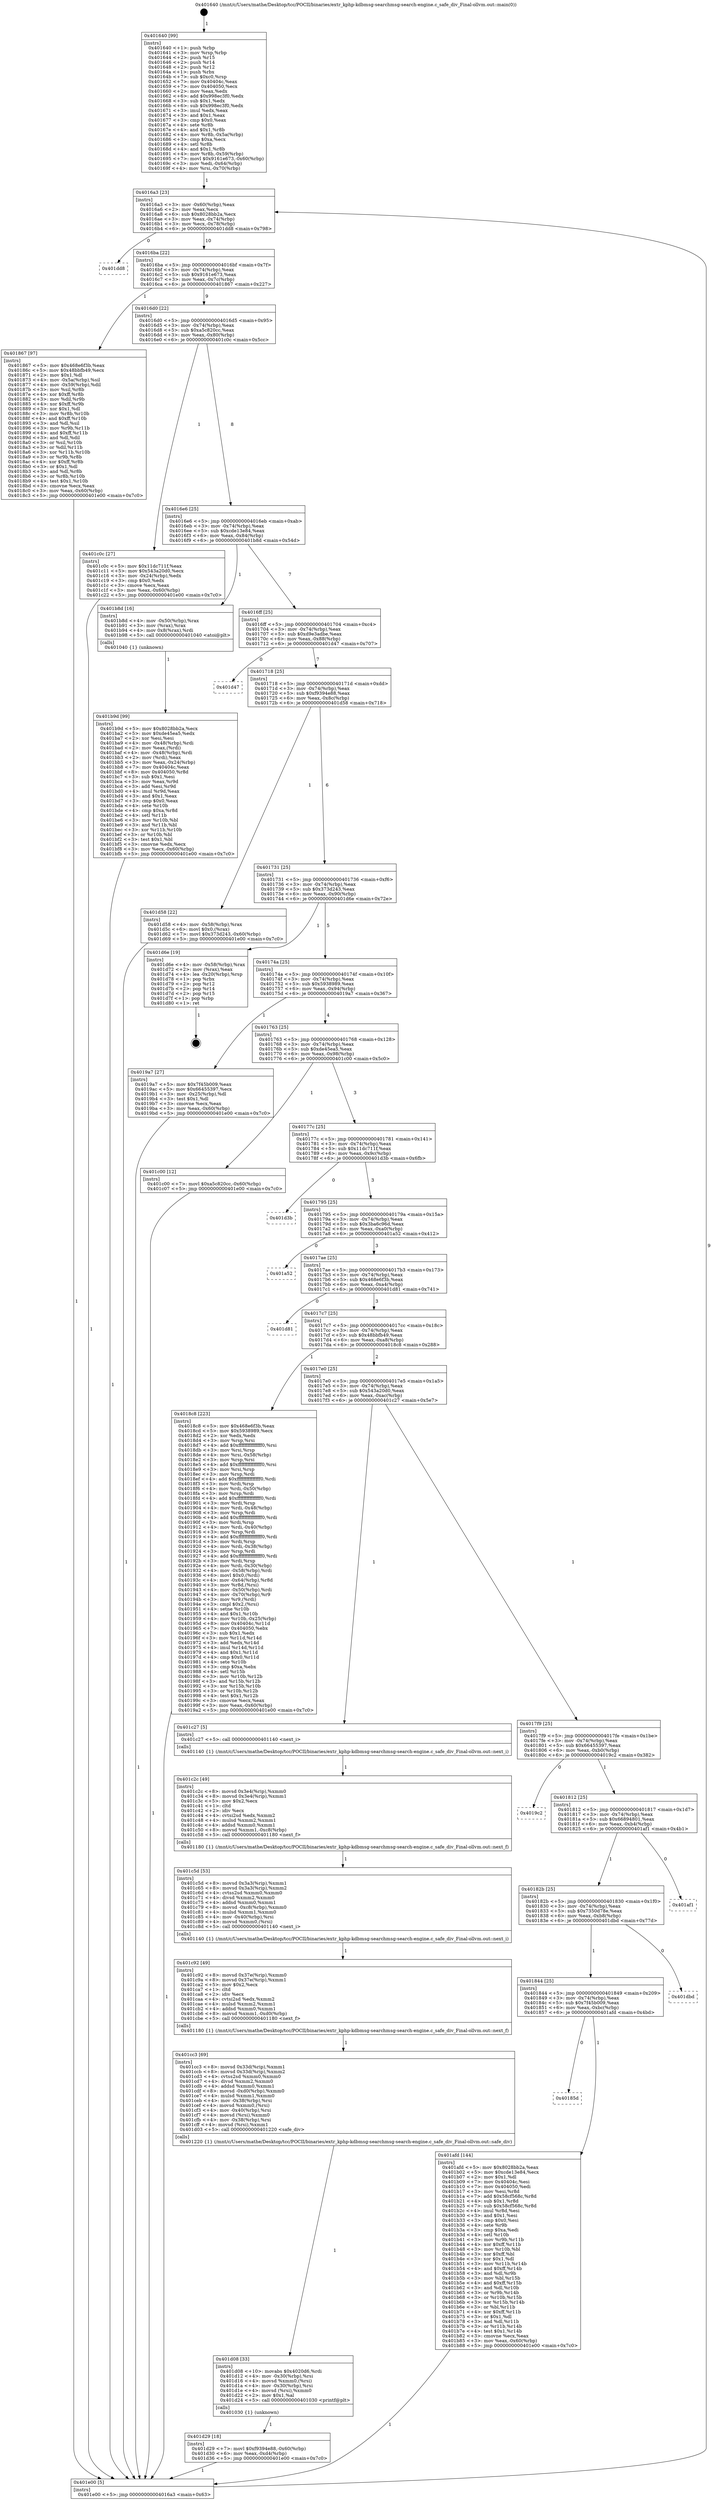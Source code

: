 digraph "0x401640" {
  label = "0x401640 (/mnt/c/Users/mathe/Desktop/tcc/POCII/binaries/extr_kphp-kdbmsg-searchmsg-search-engine.c_safe_div_Final-ollvm.out::main(0))"
  labelloc = "t"
  node[shape=record]

  Entry [label="",width=0.3,height=0.3,shape=circle,fillcolor=black,style=filled]
  "0x4016a3" [label="{
     0x4016a3 [23]\l
     | [instrs]\l
     &nbsp;&nbsp;0x4016a3 \<+3\>: mov -0x60(%rbp),%eax\l
     &nbsp;&nbsp;0x4016a6 \<+2\>: mov %eax,%ecx\l
     &nbsp;&nbsp;0x4016a8 \<+6\>: sub $0x8028bb2a,%ecx\l
     &nbsp;&nbsp;0x4016ae \<+3\>: mov %eax,-0x74(%rbp)\l
     &nbsp;&nbsp;0x4016b1 \<+3\>: mov %ecx,-0x78(%rbp)\l
     &nbsp;&nbsp;0x4016b4 \<+6\>: je 0000000000401dd8 \<main+0x798\>\l
  }"]
  "0x401dd8" [label="{
     0x401dd8\l
  }", style=dashed]
  "0x4016ba" [label="{
     0x4016ba [22]\l
     | [instrs]\l
     &nbsp;&nbsp;0x4016ba \<+5\>: jmp 00000000004016bf \<main+0x7f\>\l
     &nbsp;&nbsp;0x4016bf \<+3\>: mov -0x74(%rbp),%eax\l
     &nbsp;&nbsp;0x4016c2 \<+5\>: sub $0x9161e673,%eax\l
     &nbsp;&nbsp;0x4016c7 \<+3\>: mov %eax,-0x7c(%rbp)\l
     &nbsp;&nbsp;0x4016ca \<+6\>: je 0000000000401867 \<main+0x227\>\l
  }"]
  Exit [label="",width=0.3,height=0.3,shape=circle,fillcolor=black,style=filled,peripheries=2]
  "0x401867" [label="{
     0x401867 [97]\l
     | [instrs]\l
     &nbsp;&nbsp;0x401867 \<+5\>: mov $0x468e6f3b,%eax\l
     &nbsp;&nbsp;0x40186c \<+5\>: mov $0x48bbfb49,%ecx\l
     &nbsp;&nbsp;0x401871 \<+2\>: mov $0x1,%dl\l
     &nbsp;&nbsp;0x401873 \<+4\>: mov -0x5a(%rbp),%sil\l
     &nbsp;&nbsp;0x401877 \<+4\>: mov -0x59(%rbp),%dil\l
     &nbsp;&nbsp;0x40187b \<+3\>: mov %sil,%r8b\l
     &nbsp;&nbsp;0x40187e \<+4\>: xor $0xff,%r8b\l
     &nbsp;&nbsp;0x401882 \<+3\>: mov %dil,%r9b\l
     &nbsp;&nbsp;0x401885 \<+4\>: xor $0xff,%r9b\l
     &nbsp;&nbsp;0x401889 \<+3\>: xor $0x1,%dl\l
     &nbsp;&nbsp;0x40188c \<+3\>: mov %r8b,%r10b\l
     &nbsp;&nbsp;0x40188f \<+4\>: and $0xff,%r10b\l
     &nbsp;&nbsp;0x401893 \<+3\>: and %dl,%sil\l
     &nbsp;&nbsp;0x401896 \<+3\>: mov %r9b,%r11b\l
     &nbsp;&nbsp;0x401899 \<+4\>: and $0xff,%r11b\l
     &nbsp;&nbsp;0x40189d \<+3\>: and %dl,%dil\l
     &nbsp;&nbsp;0x4018a0 \<+3\>: or %sil,%r10b\l
     &nbsp;&nbsp;0x4018a3 \<+3\>: or %dil,%r11b\l
     &nbsp;&nbsp;0x4018a6 \<+3\>: xor %r11b,%r10b\l
     &nbsp;&nbsp;0x4018a9 \<+3\>: or %r9b,%r8b\l
     &nbsp;&nbsp;0x4018ac \<+4\>: xor $0xff,%r8b\l
     &nbsp;&nbsp;0x4018b0 \<+3\>: or $0x1,%dl\l
     &nbsp;&nbsp;0x4018b3 \<+3\>: and %dl,%r8b\l
     &nbsp;&nbsp;0x4018b6 \<+3\>: or %r8b,%r10b\l
     &nbsp;&nbsp;0x4018b9 \<+4\>: test $0x1,%r10b\l
     &nbsp;&nbsp;0x4018bd \<+3\>: cmovne %ecx,%eax\l
     &nbsp;&nbsp;0x4018c0 \<+3\>: mov %eax,-0x60(%rbp)\l
     &nbsp;&nbsp;0x4018c3 \<+5\>: jmp 0000000000401e00 \<main+0x7c0\>\l
  }"]
  "0x4016d0" [label="{
     0x4016d0 [22]\l
     | [instrs]\l
     &nbsp;&nbsp;0x4016d0 \<+5\>: jmp 00000000004016d5 \<main+0x95\>\l
     &nbsp;&nbsp;0x4016d5 \<+3\>: mov -0x74(%rbp),%eax\l
     &nbsp;&nbsp;0x4016d8 \<+5\>: sub $0xa5c820cc,%eax\l
     &nbsp;&nbsp;0x4016dd \<+3\>: mov %eax,-0x80(%rbp)\l
     &nbsp;&nbsp;0x4016e0 \<+6\>: je 0000000000401c0c \<main+0x5cc\>\l
  }"]
  "0x401e00" [label="{
     0x401e00 [5]\l
     | [instrs]\l
     &nbsp;&nbsp;0x401e00 \<+5\>: jmp 00000000004016a3 \<main+0x63\>\l
  }"]
  "0x401640" [label="{
     0x401640 [99]\l
     | [instrs]\l
     &nbsp;&nbsp;0x401640 \<+1\>: push %rbp\l
     &nbsp;&nbsp;0x401641 \<+3\>: mov %rsp,%rbp\l
     &nbsp;&nbsp;0x401644 \<+2\>: push %r15\l
     &nbsp;&nbsp;0x401646 \<+2\>: push %r14\l
     &nbsp;&nbsp;0x401648 \<+2\>: push %r12\l
     &nbsp;&nbsp;0x40164a \<+1\>: push %rbx\l
     &nbsp;&nbsp;0x40164b \<+7\>: sub $0xc0,%rsp\l
     &nbsp;&nbsp;0x401652 \<+7\>: mov 0x40404c,%eax\l
     &nbsp;&nbsp;0x401659 \<+7\>: mov 0x404050,%ecx\l
     &nbsp;&nbsp;0x401660 \<+2\>: mov %eax,%edx\l
     &nbsp;&nbsp;0x401662 \<+6\>: add $0x998ec3f0,%edx\l
     &nbsp;&nbsp;0x401668 \<+3\>: sub $0x1,%edx\l
     &nbsp;&nbsp;0x40166b \<+6\>: sub $0x998ec3f0,%edx\l
     &nbsp;&nbsp;0x401671 \<+3\>: imul %edx,%eax\l
     &nbsp;&nbsp;0x401674 \<+3\>: and $0x1,%eax\l
     &nbsp;&nbsp;0x401677 \<+3\>: cmp $0x0,%eax\l
     &nbsp;&nbsp;0x40167a \<+4\>: sete %r8b\l
     &nbsp;&nbsp;0x40167e \<+4\>: and $0x1,%r8b\l
     &nbsp;&nbsp;0x401682 \<+4\>: mov %r8b,-0x5a(%rbp)\l
     &nbsp;&nbsp;0x401686 \<+3\>: cmp $0xa,%ecx\l
     &nbsp;&nbsp;0x401689 \<+4\>: setl %r8b\l
     &nbsp;&nbsp;0x40168d \<+4\>: and $0x1,%r8b\l
     &nbsp;&nbsp;0x401691 \<+4\>: mov %r8b,-0x59(%rbp)\l
     &nbsp;&nbsp;0x401695 \<+7\>: movl $0x9161e673,-0x60(%rbp)\l
     &nbsp;&nbsp;0x40169c \<+3\>: mov %edi,-0x64(%rbp)\l
     &nbsp;&nbsp;0x40169f \<+4\>: mov %rsi,-0x70(%rbp)\l
  }"]
  "0x401d29" [label="{
     0x401d29 [18]\l
     | [instrs]\l
     &nbsp;&nbsp;0x401d29 \<+7\>: movl $0xf9394e88,-0x60(%rbp)\l
     &nbsp;&nbsp;0x401d30 \<+6\>: mov %eax,-0xd4(%rbp)\l
     &nbsp;&nbsp;0x401d36 \<+5\>: jmp 0000000000401e00 \<main+0x7c0\>\l
  }"]
  "0x401c0c" [label="{
     0x401c0c [27]\l
     | [instrs]\l
     &nbsp;&nbsp;0x401c0c \<+5\>: mov $0x11dc711f,%eax\l
     &nbsp;&nbsp;0x401c11 \<+5\>: mov $0x543a20d0,%ecx\l
     &nbsp;&nbsp;0x401c16 \<+3\>: mov -0x24(%rbp),%edx\l
     &nbsp;&nbsp;0x401c19 \<+3\>: cmp $0x0,%edx\l
     &nbsp;&nbsp;0x401c1c \<+3\>: cmove %ecx,%eax\l
     &nbsp;&nbsp;0x401c1f \<+3\>: mov %eax,-0x60(%rbp)\l
     &nbsp;&nbsp;0x401c22 \<+5\>: jmp 0000000000401e00 \<main+0x7c0\>\l
  }"]
  "0x4016e6" [label="{
     0x4016e6 [25]\l
     | [instrs]\l
     &nbsp;&nbsp;0x4016e6 \<+5\>: jmp 00000000004016eb \<main+0xab\>\l
     &nbsp;&nbsp;0x4016eb \<+3\>: mov -0x74(%rbp),%eax\l
     &nbsp;&nbsp;0x4016ee \<+5\>: sub $0xcde13e84,%eax\l
     &nbsp;&nbsp;0x4016f3 \<+6\>: mov %eax,-0x84(%rbp)\l
     &nbsp;&nbsp;0x4016f9 \<+6\>: je 0000000000401b8d \<main+0x54d\>\l
  }"]
  "0x401d08" [label="{
     0x401d08 [33]\l
     | [instrs]\l
     &nbsp;&nbsp;0x401d08 \<+10\>: movabs $0x4020d6,%rdi\l
     &nbsp;&nbsp;0x401d12 \<+4\>: mov -0x30(%rbp),%rsi\l
     &nbsp;&nbsp;0x401d16 \<+4\>: movsd %xmm0,(%rsi)\l
     &nbsp;&nbsp;0x401d1a \<+4\>: mov -0x30(%rbp),%rsi\l
     &nbsp;&nbsp;0x401d1e \<+4\>: movsd (%rsi),%xmm0\l
     &nbsp;&nbsp;0x401d22 \<+2\>: mov $0x1,%al\l
     &nbsp;&nbsp;0x401d24 \<+5\>: call 0000000000401030 \<printf@plt\>\l
     | [calls]\l
     &nbsp;&nbsp;0x401030 \{1\} (unknown)\l
  }"]
  "0x401b8d" [label="{
     0x401b8d [16]\l
     | [instrs]\l
     &nbsp;&nbsp;0x401b8d \<+4\>: mov -0x50(%rbp),%rax\l
     &nbsp;&nbsp;0x401b91 \<+3\>: mov (%rax),%rax\l
     &nbsp;&nbsp;0x401b94 \<+4\>: mov 0x8(%rax),%rdi\l
     &nbsp;&nbsp;0x401b98 \<+5\>: call 0000000000401040 \<atoi@plt\>\l
     | [calls]\l
     &nbsp;&nbsp;0x401040 \{1\} (unknown)\l
  }"]
  "0x4016ff" [label="{
     0x4016ff [25]\l
     | [instrs]\l
     &nbsp;&nbsp;0x4016ff \<+5\>: jmp 0000000000401704 \<main+0xc4\>\l
     &nbsp;&nbsp;0x401704 \<+3\>: mov -0x74(%rbp),%eax\l
     &nbsp;&nbsp;0x401707 \<+5\>: sub $0xd9e3adbe,%eax\l
     &nbsp;&nbsp;0x40170c \<+6\>: mov %eax,-0x88(%rbp)\l
     &nbsp;&nbsp;0x401712 \<+6\>: je 0000000000401d47 \<main+0x707\>\l
  }"]
  "0x401cc3" [label="{
     0x401cc3 [69]\l
     | [instrs]\l
     &nbsp;&nbsp;0x401cc3 \<+8\>: movsd 0x33d(%rip),%xmm1\l
     &nbsp;&nbsp;0x401ccb \<+8\>: movsd 0x33d(%rip),%xmm2\l
     &nbsp;&nbsp;0x401cd3 \<+4\>: cvtss2sd %xmm0,%xmm0\l
     &nbsp;&nbsp;0x401cd7 \<+4\>: divsd %xmm2,%xmm0\l
     &nbsp;&nbsp;0x401cdb \<+4\>: addsd %xmm0,%xmm1\l
     &nbsp;&nbsp;0x401cdf \<+8\>: movsd -0xd0(%rbp),%xmm0\l
     &nbsp;&nbsp;0x401ce7 \<+4\>: mulsd %xmm1,%xmm0\l
     &nbsp;&nbsp;0x401ceb \<+4\>: mov -0x38(%rbp),%rsi\l
     &nbsp;&nbsp;0x401cef \<+4\>: movsd %xmm0,(%rsi)\l
     &nbsp;&nbsp;0x401cf3 \<+4\>: mov -0x40(%rbp),%rsi\l
     &nbsp;&nbsp;0x401cf7 \<+4\>: movsd (%rsi),%xmm0\l
     &nbsp;&nbsp;0x401cfb \<+4\>: mov -0x38(%rbp),%rsi\l
     &nbsp;&nbsp;0x401cff \<+4\>: movsd (%rsi),%xmm1\l
     &nbsp;&nbsp;0x401d03 \<+5\>: call 0000000000401220 \<safe_div\>\l
     | [calls]\l
     &nbsp;&nbsp;0x401220 \{1\} (/mnt/c/Users/mathe/Desktop/tcc/POCII/binaries/extr_kphp-kdbmsg-searchmsg-search-engine.c_safe_div_Final-ollvm.out::safe_div)\l
  }"]
  "0x401d47" [label="{
     0x401d47\l
  }", style=dashed]
  "0x401718" [label="{
     0x401718 [25]\l
     | [instrs]\l
     &nbsp;&nbsp;0x401718 \<+5\>: jmp 000000000040171d \<main+0xdd\>\l
     &nbsp;&nbsp;0x40171d \<+3\>: mov -0x74(%rbp),%eax\l
     &nbsp;&nbsp;0x401720 \<+5\>: sub $0xf9394e88,%eax\l
     &nbsp;&nbsp;0x401725 \<+6\>: mov %eax,-0x8c(%rbp)\l
     &nbsp;&nbsp;0x40172b \<+6\>: je 0000000000401d58 \<main+0x718\>\l
  }"]
  "0x401c92" [label="{
     0x401c92 [49]\l
     | [instrs]\l
     &nbsp;&nbsp;0x401c92 \<+8\>: movsd 0x37e(%rip),%xmm0\l
     &nbsp;&nbsp;0x401c9a \<+8\>: movsd 0x37e(%rip),%xmm1\l
     &nbsp;&nbsp;0x401ca2 \<+5\>: mov $0x2,%ecx\l
     &nbsp;&nbsp;0x401ca7 \<+1\>: cltd\l
     &nbsp;&nbsp;0x401ca8 \<+2\>: idiv %ecx\l
     &nbsp;&nbsp;0x401caa \<+4\>: cvtsi2sd %edx,%xmm2\l
     &nbsp;&nbsp;0x401cae \<+4\>: mulsd %xmm2,%xmm1\l
     &nbsp;&nbsp;0x401cb2 \<+4\>: addsd %xmm0,%xmm1\l
     &nbsp;&nbsp;0x401cb6 \<+8\>: movsd %xmm1,-0xd0(%rbp)\l
     &nbsp;&nbsp;0x401cbe \<+5\>: call 0000000000401180 \<next_f\>\l
     | [calls]\l
     &nbsp;&nbsp;0x401180 \{1\} (/mnt/c/Users/mathe/Desktop/tcc/POCII/binaries/extr_kphp-kdbmsg-searchmsg-search-engine.c_safe_div_Final-ollvm.out::next_f)\l
  }"]
  "0x401d58" [label="{
     0x401d58 [22]\l
     | [instrs]\l
     &nbsp;&nbsp;0x401d58 \<+4\>: mov -0x58(%rbp),%rax\l
     &nbsp;&nbsp;0x401d5c \<+6\>: movl $0x0,(%rax)\l
     &nbsp;&nbsp;0x401d62 \<+7\>: movl $0x373d243,-0x60(%rbp)\l
     &nbsp;&nbsp;0x401d69 \<+5\>: jmp 0000000000401e00 \<main+0x7c0\>\l
  }"]
  "0x401731" [label="{
     0x401731 [25]\l
     | [instrs]\l
     &nbsp;&nbsp;0x401731 \<+5\>: jmp 0000000000401736 \<main+0xf6\>\l
     &nbsp;&nbsp;0x401736 \<+3\>: mov -0x74(%rbp),%eax\l
     &nbsp;&nbsp;0x401739 \<+5\>: sub $0x373d243,%eax\l
     &nbsp;&nbsp;0x40173e \<+6\>: mov %eax,-0x90(%rbp)\l
     &nbsp;&nbsp;0x401744 \<+6\>: je 0000000000401d6e \<main+0x72e\>\l
  }"]
  "0x401c5d" [label="{
     0x401c5d [53]\l
     | [instrs]\l
     &nbsp;&nbsp;0x401c5d \<+8\>: movsd 0x3a3(%rip),%xmm1\l
     &nbsp;&nbsp;0x401c65 \<+8\>: movsd 0x3a3(%rip),%xmm2\l
     &nbsp;&nbsp;0x401c6d \<+4\>: cvtss2sd %xmm0,%xmm0\l
     &nbsp;&nbsp;0x401c71 \<+4\>: divsd %xmm2,%xmm0\l
     &nbsp;&nbsp;0x401c75 \<+4\>: addsd %xmm0,%xmm1\l
     &nbsp;&nbsp;0x401c79 \<+8\>: movsd -0xc8(%rbp),%xmm0\l
     &nbsp;&nbsp;0x401c81 \<+4\>: mulsd %xmm1,%xmm0\l
     &nbsp;&nbsp;0x401c85 \<+4\>: mov -0x40(%rbp),%rsi\l
     &nbsp;&nbsp;0x401c89 \<+4\>: movsd %xmm0,(%rsi)\l
     &nbsp;&nbsp;0x401c8d \<+5\>: call 0000000000401140 \<next_i\>\l
     | [calls]\l
     &nbsp;&nbsp;0x401140 \{1\} (/mnt/c/Users/mathe/Desktop/tcc/POCII/binaries/extr_kphp-kdbmsg-searchmsg-search-engine.c_safe_div_Final-ollvm.out::next_i)\l
  }"]
  "0x401d6e" [label="{
     0x401d6e [19]\l
     | [instrs]\l
     &nbsp;&nbsp;0x401d6e \<+4\>: mov -0x58(%rbp),%rax\l
     &nbsp;&nbsp;0x401d72 \<+2\>: mov (%rax),%eax\l
     &nbsp;&nbsp;0x401d74 \<+4\>: lea -0x20(%rbp),%rsp\l
     &nbsp;&nbsp;0x401d78 \<+1\>: pop %rbx\l
     &nbsp;&nbsp;0x401d79 \<+2\>: pop %r12\l
     &nbsp;&nbsp;0x401d7b \<+2\>: pop %r14\l
     &nbsp;&nbsp;0x401d7d \<+2\>: pop %r15\l
     &nbsp;&nbsp;0x401d7f \<+1\>: pop %rbp\l
     &nbsp;&nbsp;0x401d80 \<+1\>: ret\l
  }"]
  "0x40174a" [label="{
     0x40174a [25]\l
     | [instrs]\l
     &nbsp;&nbsp;0x40174a \<+5\>: jmp 000000000040174f \<main+0x10f\>\l
     &nbsp;&nbsp;0x40174f \<+3\>: mov -0x74(%rbp),%eax\l
     &nbsp;&nbsp;0x401752 \<+5\>: sub $0x5938989,%eax\l
     &nbsp;&nbsp;0x401757 \<+6\>: mov %eax,-0x94(%rbp)\l
     &nbsp;&nbsp;0x40175d \<+6\>: je 00000000004019a7 \<main+0x367\>\l
  }"]
  "0x401c2c" [label="{
     0x401c2c [49]\l
     | [instrs]\l
     &nbsp;&nbsp;0x401c2c \<+8\>: movsd 0x3e4(%rip),%xmm0\l
     &nbsp;&nbsp;0x401c34 \<+8\>: movsd 0x3e4(%rip),%xmm1\l
     &nbsp;&nbsp;0x401c3c \<+5\>: mov $0x2,%ecx\l
     &nbsp;&nbsp;0x401c41 \<+1\>: cltd\l
     &nbsp;&nbsp;0x401c42 \<+2\>: idiv %ecx\l
     &nbsp;&nbsp;0x401c44 \<+4\>: cvtsi2sd %edx,%xmm2\l
     &nbsp;&nbsp;0x401c48 \<+4\>: mulsd %xmm2,%xmm1\l
     &nbsp;&nbsp;0x401c4c \<+4\>: addsd %xmm0,%xmm1\l
     &nbsp;&nbsp;0x401c50 \<+8\>: movsd %xmm1,-0xc8(%rbp)\l
     &nbsp;&nbsp;0x401c58 \<+5\>: call 0000000000401180 \<next_f\>\l
     | [calls]\l
     &nbsp;&nbsp;0x401180 \{1\} (/mnt/c/Users/mathe/Desktop/tcc/POCII/binaries/extr_kphp-kdbmsg-searchmsg-search-engine.c_safe_div_Final-ollvm.out::next_f)\l
  }"]
  "0x4019a7" [label="{
     0x4019a7 [27]\l
     | [instrs]\l
     &nbsp;&nbsp;0x4019a7 \<+5\>: mov $0x7f45b009,%eax\l
     &nbsp;&nbsp;0x4019ac \<+5\>: mov $0x66455397,%ecx\l
     &nbsp;&nbsp;0x4019b1 \<+3\>: mov -0x25(%rbp),%dl\l
     &nbsp;&nbsp;0x4019b4 \<+3\>: test $0x1,%dl\l
     &nbsp;&nbsp;0x4019b7 \<+3\>: cmovne %ecx,%eax\l
     &nbsp;&nbsp;0x4019ba \<+3\>: mov %eax,-0x60(%rbp)\l
     &nbsp;&nbsp;0x4019bd \<+5\>: jmp 0000000000401e00 \<main+0x7c0\>\l
  }"]
  "0x401763" [label="{
     0x401763 [25]\l
     | [instrs]\l
     &nbsp;&nbsp;0x401763 \<+5\>: jmp 0000000000401768 \<main+0x128\>\l
     &nbsp;&nbsp;0x401768 \<+3\>: mov -0x74(%rbp),%eax\l
     &nbsp;&nbsp;0x40176b \<+5\>: sub $0xde45ea5,%eax\l
     &nbsp;&nbsp;0x401770 \<+6\>: mov %eax,-0x98(%rbp)\l
     &nbsp;&nbsp;0x401776 \<+6\>: je 0000000000401c00 \<main+0x5c0\>\l
  }"]
  "0x401b9d" [label="{
     0x401b9d [99]\l
     | [instrs]\l
     &nbsp;&nbsp;0x401b9d \<+5\>: mov $0x8028bb2a,%ecx\l
     &nbsp;&nbsp;0x401ba2 \<+5\>: mov $0xde45ea5,%edx\l
     &nbsp;&nbsp;0x401ba7 \<+2\>: xor %esi,%esi\l
     &nbsp;&nbsp;0x401ba9 \<+4\>: mov -0x48(%rbp),%rdi\l
     &nbsp;&nbsp;0x401bad \<+2\>: mov %eax,(%rdi)\l
     &nbsp;&nbsp;0x401baf \<+4\>: mov -0x48(%rbp),%rdi\l
     &nbsp;&nbsp;0x401bb3 \<+2\>: mov (%rdi),%eax\l
     &nbsp;&nbsp;0x401bb5 \<+3\>: mov %eax,-0x24(%rbp)\l
     &nbsp;&nbsp;0x401bb8 \<+7\>: mov 0x40404c,%eax\l
     &nbsp;&nbsp;0x401bbf \<+8\>: mov 0x404050,%r8d\l
     &nbsp;&nbsp;0x401bc7 \<+3\>: sub $0x1,%esi\l
     &nbsp;&nbsp;0x401bca \<+3\>: mov %eax,%r9d\l
     &nbsp;&nbsp;0x401bcd \<+3\>: add %esi,%r9d\l
     &nbsp;&nbsp;0x401bd0 \<+4\>: imul %r9d,%eax\l
     &nbsp;&nbsp;0x401bd4 \<+3\>: and $0x1,%eax\l
     &nbsp;&nbsp;0x401bd7 \<+3\>: cmp $0x0,%eax\l
     &nbsp;&nbsp;0x401bda \<+4\>: sete %r10b\l
     &nbsp;&nbsp;0x401bde \<+4\>: cmp $0xa,%r8d\l
     &nbsp;&nbsp;0x401be2 \<+4\>: setl %r11b\l
     &nbsp;&nbsp;0x401be6 \<+3\>: mov %r10b,%bl\l
     &nbsp;&nbsp;0x401be9 \<+3\>: and %r11b,%bl\l
     &nbsp;&nbsp;0x401bec \<+3\>: xor %r11b,%r10b\l
     &nbsp;&nbsp;0x401bef \<+3\>: or %r10b,%bl\l
     &nbsp;&nbsp;0x401bf2 \<+3\>: test $0x1,%bl\l
     &nbsp;&nbsp;0x401bf5 \<+3\>: cmovne %edx,%ecx\l
     &nbsp;&nbsp;0x401bf8 \<+3\>: mov %ecx,-0x60(%rbp)\l
     &nbsp;&nbsp;0x401bfb \<+5\>: jmp 0000000000401e00 \<main+0x7c0\>\l
  }"]
  "0x401c00" [label="{
     0x401c00 [12]\l
     | [instrs]\l
     &nbsp;&nbsp;0x401c00 \<+7\>: movl $0xa5c820cc,-0x60(%rbp)\l
     &nbsp;&nbsp;0x401c07 \<+5\>: jmp 0000000000401e00 \<main+0x7c0\>\l
  }"]
  "0x40177c" [label="{
     0x40177c [25]\l
     | [instrs]\l
     &nbsp;&nbsp;0x40177c \<+5\>: jmp 0000000000401781 \<main+0x141\>\l
     &nbsp;&nbsp;0x401781 \<+3\>: mov -0x74(%rbp),%eax\l
     &nbsp;&nbsp;0x401784 \<+5\>: sub $0x11dc711f,%eax\l
     &nbsp;&nbsp;0x401789 \<+6\>: mov %eax,-0x9c(%rbp)\l
     &nbsp;&nbsp;0x40178f \<+6\>: je 0000000000401d3b \<main+0x6fb\>\l
  }"]
  "0x40185d" [label="{
     0x40185d\l
  }", style=dashed]
  "0x401d3b" [label="{
     0x401d3b\l
  }", style=dashed]
  "0x401795" [label="{
     0x401795 [25]\l
     | [instrs]\l
     &nbsp;&nbsp;0x401795 \<+5\>: jmp 000000000040179a \<main+0x15a\>\l
     &nbsp;&nbsp;0x40179a \<+3\>: mov -0x74(%rbp),%eax\l
     &nbsp;&nbsp;0x40179d \<+5\>: sub $0x3ba6c96d,%eax\l
     &nbsp;&nbsp;0x4017a2 \<+6\>: mov %eax,-0xa0(%rbp)\l
     &nbsp;&nbsp;0x4017a8 \<+6\>: je 0000000000401a52 \<main+0x412\>\l
  }"]
  "0x401afd" [label="{
     0x401afd [144]\l
     | [instrs]\l
     &nbsp;&nbsp;0x401afd \<+5\>: mov $0x8028bb2a,%eax\l
     &nbsp;&nbsp;0x401b02 \<+5\>: mov $0xcde13e84,%ecx\l
     &nbsp;&nbsp;0x401b07 \<+2\>: mov $0x1,%dl\l
     &nbsp;&nbsp;0x401b09 \<+7\>: mov 0x40404c,%esi\l
     &nbsp;&nbsp;0x401b10 \<+7\>: mov 0x404050,%edi\l
     &nbsp;&nbsp;0x401b17 \<+3\>: mov %esi,%r8d\l
     &nbsp;&nbsp;0x401b1a \<+7\>: add $0x58cf568c,%r8d\l
     &nbsp;&nbsp;0x401b21 \<+4\>: sub $0x1,%r8d\l
     &nbsp;&nbsp;0x401b25 \<+7\>: sub $0x58cf568c,%r8d\l
     &nbsp;&nbsp;0x401b2c \<+4\>: imul %r8d,%esi\l
     &nbsp;&nbsp;0x401b30 \<+3\>: and $0x1,%esi\l
     &nbsp;&nbsp;0x401b33 \<+3\>: cmp $0x0,%esi\l
     &nbsp;&nbsp;0x401b36 \<+4\>: sete %r9b\l
     &nbsp;&nbsp;0x401b3a \<+3\>: cmp $0xa,%edi\l
     &nbsp;&nbsp;0x401b3d \<+4\>: setl %r10b\l
     &nbsp;&nbsp;0x401b41 \<+3\>: mov %r9b,%r11b\l
     &nbsp;&nbsp;0x401b44 \<+4\>: xor $0xff,%r11b\l
     &nbsp;&nbsp;0x401b48 \<+3\>: mov %r10b,%bl\l
     &nbsp;&nbsp;0x401b4b \<+3\>: xor $0xff,%bl\l
     &nbsp;&nbsp;0x401b4e \<+3\>: xor $0x1,%dl\l
     &nbsp;&nbsp;0x401b51 \<+3\>: mov %r11b,%r14b\l
     &nbsp;&nbsp;0x401b54 \<+4\>: and $0xff,%r14b\l
     &nbsp;&nbsp;0x401b58 \<+3\>: and %dl,%r9b\l
     &nbsp;&nbsp;0x401b5b \<+3\>: mov %bl,%r15b\l
     &nbsp;&nbsp;0x401b5e \<+4\>: and $0xff,%r15b\l
     &nbsp;&nbsp;0x401b62 \<+3\>: and %dl,%r10b\l
     &nbsp;&nbsp;0x401b65 \<+3\>: or %r9b,%r14b\l
     &nbsp;&nbsp;0x401b68 \<+3\>: or %r10b,%r15b\l
     &nbsp;&nbsp;0x401b6b \<+3\>: xor %r15b,%r14b\l
     &nbsp;&nbsp;0x401b6e \<+3\>: or %bl,%r11b\l
     &nbsp;&nbsp;0x401b71 \<+4\>: xor $0xff,%r11b\l
     &nbsp;&nbsp;0x401b75 \<+3\>: or $0x1,%dl\l
     &nbsp;&nbsp;0x401b78 \<+3\>: and %dl,%r11b\l
     &nbsp;&nbsp;0x401b7b \<+3\>: or %r11b,%r14b\l
     &nbsp;&nbsp;0x401b7e \<+4\>: test $0x1,%r14b\l
     &nbsp;&nbsp;0x401b82 \<+3\>: cmovne %ecx,%eax\l
     &nbsp;&nbsp;0x401b85 \<+3\>: mov %eax,-0x60(%rbp)\l
     &nbsp;&nbsp;0x401b88 \<+5\>: jmp 0000000000401e00 \<main+0x7c0\>\l
  }"]
  "0x401a52" [label="{
     0x401a52\l
  }", style=dashed]
  "0x4017ae" [label="{
     0x4017ae [25]\l
     | [instrs]\l
     &nbsp;&nbsp;0x4017ae \<+5\>: jmp 00000000004017b3 \<main+0x173\>\l
     &nbsp;&nbsp;0x4017b3 \<+3\>: mov -0x74(%rbp),%eax\l
     &nbsp;&nbsp;0x4017b6 \<+5\>: sub $0x468e6f3b,%eax\l
     &nbsp;&nbsp;0x4017bb \<+6\>: mov %eax,-0xa4(%rbp)\l
     &nbsp;&nbsp;0x4017c1 \<+6\>: je 0000000000401d81 \<main+0x741\>\l
  }"]
  "0x401844" [label="{
     0x401844 [25]\l
     | [instrs]\l
     &nbsp;&nbsp;0x401844 \<+5\>: jmp 0000000000401849 \<main+0x209\>\l
     &nbsp;&nbsp;0x401849 \<+3\>: mov -0x74(%rbp),%eax\l
     &nbsp;&nbsp;0x40184c \<+5\>: sub $0x7f45b009,%eax\l
     &nbsp;&nbsp;0x401851 \<+6\>: mov %eax,-0xbc(%rbp)\l
     &nbsp;&nbsp;0x401857 \<+6\>: je 0000000000401afd \<main+0x4bd\>\l
  }"]
  "0x401d81" [label="{
     0x401d81\l
  }", style=dashed]
  "0x4017c7" [label="{
     0x4017c7 [25]\l
     | [instrs]\l
     &nbsp;&nbsp;0x4017c7 \<+5\>: jmp 00000000004017cc \<main+0x18c\>\l
     &nbsp;&nbsp;0x4017cc \<+3\>: mov -0x74(%rbp),%eax\l
     &nbsp;&nbsp;0x4017cf \<+5\>: sub $0x48bbfb49,%eax\l
     &nbsp;&nbsp;0x4017d4 \<+6\>: mov %eax,-0xa8(%rbp)\l
     &nbsp;&nbsp;0x4017da \<+6\>: je 00000000004018c8 \<main+0x288\>\l
  }"]
  "0x401dbd" [label="{
     0x401dbd\l
  }", style=dashed]
  "0x4018c8" [label="{
     0x4018c8 [223]\l
     | [instrs]\l
     &nbsp;&nbsp;0x4018c8 \<+5\>: mov $0x468e6f3b,%eax\l
     &nbsp;&nbsp;0x4018cd \<+5\>: mov $0x5938989,%ecx\l
     &nbsp;&nbsp;0x4018d2 \<+2\>: xor %edx,%edx\l
     &nbsp;&nbsp;0x4018d4 \<+3\>: mov %rsp,%rsi\l
     &nbsp;&nbsp;0x4018d7 \<+4\>: add $0xfffffffffffffff0,%rsi\l
     &nbsp;&nbsp;0x4018db \<+3\>: mov %rsi,%rsp\l
     &nbsp;&nbsp;0x4018de \<+4\>: mov %rsi,-0x58(%rbp)\l
     &nbsp;&nbsp;0x4018e2 \<+3\>: mov %rsp,%rsi\l
     &nbsp;&nbsp;0x4018e5 \<+4\>: add $0xfffffffffffffff0,%rsi\l
     &nbsp;&nbsp;0x4018e9 \<+3\>: mov %rsi,%rsp\l
     &nbsp;&nbsp;0x4018ec \<+3\>: mov %rsp,%rdi\l
     &nbsp;&nbsp;0x4018ef \<+4\>: add $0xfffffffffffffff0,%rdi\l
     &nbsp;&nbsp;0x4018f3 \<+3\>: mov %rdi,%rsp\l
     &nbsp;&nbsp;0x4018f6 \<+4\>: mov %rdi,-0x50(%rbp)\l
     &nbsp;&nbsp;0x4018fa \<+3\>: mov %rsp,%rdi\l
     &nbsp;&nbsp;0x4018fd \<+4\>: add $0xfffffffffffffff0,%rdi\l
     &nbsp;&nbsp;0x401901 \<+3\>: mov %rdi,%rsp\l
     &nbsp;&nbsp;0x401904 \<+4\>: mov %rdi,-0x48(%rbp)\l
     &nbsp;&nbsp;0x401908 \<+3\>: mov %rsp,%rdi\l
     &nbsp;&nbsp;0x40190b \<+4\>: add $0xfffffffffffffff0,%rdi\l
     &nbsp;&nbsp;0x40190f \<+3\>: mov %rdi,%rsp\l
     &nbsp;&nbsp;0x401912 \<+4\>: mov %rdi,-0x40(%rbp)\l
     &nbsp;&nbsp;0x401916 \<+3\>: mov %rsp,%rdi\l
     &nbsp;&nbsp;0x401919 \<+4\>: add $0xfffffffffffffff0,%rdi\l
     &nbsp;&nbsp;0x40191d \<+3\>: mov %rdi,%rsp\l
     &nbsp;&nbsp;0x401920 \<+4\>: mov %rdi,-0x38(%rbp)\l
     &nbsp;&nbsp;0x401924 \<+3\>: mov %rsp,%rdi\l
     &nbsp;&nbsp;0x401927 \<+4\>: add $0xfffffffffffffff0,%rdi\l
     &nbsp;&nbsp;0x40192b \<+3\>: mov %rdi,%rsp\l
     &nbsp;&nbsp;0x40192e \<+4\>: mov %rdi,-0x30(%rbp)\l
     &nbsp;&nbsp;0x401932 \<+4\>: mov -0x58(%rbp),%rdi\l
     &nbsp;&nbsp;0x401936 \<+6\>: movl $0x0,(%rdi)\l
     &nbsp;&nbsp;0x40193c \<+4\>: mov -0x64(%rbp),%r8d\l
     &nbsp;&nbsp;0x401940 \<+3\>: mov %r8d,(%rsi)\l
     &nbsp;&nbsp;0x401943 \<+4\>: mov -0x50(%rbp),%rdi\l
     &nbsp;&nbsp;0x401947 \<+4\>: mov -0x70(%rbp),%r9\l
     &nbsp;&nbsp;0x40194b \<+3\>: mov %r9,(%rdi)\l
     &nbsp;&nbsp;0x40194e \<+3\>: cmpl $0x2,(%rsi)\l
     &nbsp;&nbsp;0x401951 \<+4\>: setne %r10b\l
     &nbsp;&nbsp;0x401955 \<+4\>: and $0x1,%r10b\l
     &nbsp;&nbsp;0x401959 \<+4\>: mov %r10b,-0x25(%rbp)\l
     &nbsp;&nbsp;0x40195d \<+8\>: mov 0x40404c,%r11d\l
     &nbsp;&nbsp;0x401965 \<+7\>: mov 0x404050,%ebx\l
     &nbsp;&nbsp;0x40196c \<+3\>: sub $0x1,%edx\l
     &nbsp;&nbsp;0x40196f \<+3\>: mov %r11d,%r14d\l
     &nbsp;&nbsp;0x401972 \<+3\>: add %edx,%r14d\l
     &nbsp;&nbsp;0x401975 \<+4\>: imul %r14d,%r11d\l
     &nbsp;&nbsp;0x401979 \<+4\>: and $0x1,%r11d\l
     &nbsp;&nbsp;0x40197d \<+4\>: cmp $0x0,%r11d\l
     &nbsp;&nbsp;0x401981 \<+4\>: sete %r10b\l
     &nbsp;&nbsp;0x401985 \<+3\>: cmp $0xa,%ebx\l
     &nbsp;&nbsp;0x401988 \<+4\>: setl %r15b\l
     &nbsp;&nbsp;0x40198c \<+3\>: mov %r10b,%r12b\l
     &nbsp;&nbsp;0x40198f \<+3\>: and %r15b,%r12b\l
     &nbsp;&nbsp;0x401992 \<+3\>: xor %r15b,%r10b\l
     &nbsp;&nbsp;0x401995 \<+3\>: or %r10b,%r12b\l
     &nbsp;&nbsp;0x401998 \<+4\>: test $0x1,%r12b\l
     &nbsp;&nbsp;0x40199c \<+3\>: cmovne %ecx,%eax\l
     &nbsp;&nbsp;0x40199f \<+3\>: mov %eax,-0x60(%rbp)\l
     &nbsp;&nbsp;0x4019a2 \<+5\>: jmp 0000000000401e00 \<main+0x7c0\>\l
  }"]
  "0x4017e0" [label="{
     0x4017e0 [25]\l
     | [instrs]\l
     &nbsp;&nbsp;0x4017e0 \<+5\>: jmp 00000000004017e5 \<main+0x1a5\>\l
     &nbsp;&nbsp;0x4017e5 \<+3\>: mov -0x74(%rbp),%eax\l
     &nbsp;&nbsp;0x4017e8 \<+5\>: sub $0x543a20d0,%eax\l
     &nbsp;&nbsp;0x4017ed \<+6\>: mov %eax,-0xac(%rbp)\l
     &nbsp;&nbsp;0x4017f3 \<+6\>: je 0000000000401c27 \<main+0x5e7\>\l
  }"]
  "0x40182b" [label="{
     0x40182b [25]\l
     | [instrs]\l
     &nbsp;&nbsp;0x40182b \<+5\>: jmp 0000000000401830 \<main+0x1f0\>\l
     &nbsp;&nbsp;0x401830 \<+3\>: mov -0x74(%rbp),%eax\l
     &nbsp;&nbsp;0x401833 \<+5\>: sub $0x7350d78e,%eax\l
     &nbsp;&nbsp;0x401838 \<+6\>: mov %eax,-0xb8(%rbp)\l
     &nbsp;&nbsp;0x40183e \<+6\>: je 0000000000401dbd \<main+0x77d\>\l
  }"]
  "0x401c27" [label="{
     0x401c27 [5]\l
     | [instrs]\l
     &nbsp;&nbsp;0x401c27 \<+5\>: call 0000000000401140 \<next_i\>\l
     | [calls]\l
     &nbsp;&nbsp;0x401140 \{1\} (/mnt/c/Users/mathe/Desktop/tcc/POCII/binaries/extr_kphp-kdbmsg-searchmsg-search-engine.c_safe_div_Final-ollvm.out::next_i)\l
  }"]
  "0x4017f9" [label="{
     0x4017f9 [25]\l
     | [instrs]\l
     &nbsp;&nbsp;0x4017f9 \<+5\>: jmp 00000000004017fe \<main+0x1be\>\l
     &nbsp;&nbsp;0x4017fe \<+3\>: mov -0x74(%rbp),%eax\l
     &nbsp;&nbsp;0x401801 \<+5\>: sub $0x66455397,%eax\l
     &nbsp;&nbsp;0x401806 \<+6\>: mov %eax,-0xb0(%rbp)\l
     &nbsp;&nbsp;0x40180c \<+6\>: je 00000000004019c2 \<main+0x382\>\l
  }"]
  "0x401af1" [label="{
     0x401af1\l
  }", style=dashed]
  "0x4019c2" [label="{
     0x4019c2\l
  }", style=dashed]
  "0x401812" [label="{
     0x401812 [25]\l
     | [instrs]\l
     &nbsp;&nbsp;0x401812 \<+5\>: jmp 0000000000401817 \<main+0x1d7\>\l
     &nbsp;&nbsp;0x401817 \<+3\>: mov -0x74(%rbp),%eax\l
     &nbsp;&nbsp;0x40181a \<+5\>: sub $0x66894801,%eax\l
     &nbsp;&nbsp;0x40181f \<+6\>: mov %eax,-0xb4(%rbp)\l
     &nbsp;&nbsp;0x401825 \<+6\>: je 0000000000401af1 \<main+0x4b1\>\l
  }"]
  Entry -> "0x401640" [label=" 1"]
  "0x4016a3" -> "0x401dd8" [label=" 0"]
  "0x4016a3" -> "0x4016ba" [label=" 10"]
  "0x401d6e" -> Exit [label=" 1"]
  "0x4016ba" -> "0x401867" [label=" 1"]
  "0x4016ba" -> "0x4016d0" [label=" 9"]
  "0x401867" -> "0x401e00" [label=" 1"]
  "0x401640" -> "0x4016a3" [label=" 1"]
  "0x401e00" -> "0x4016a3" [label=" 9"]
  "0x401d58" -> "0x401e00" [label=" 1"]
  "0x4016d0" -> "0x401c0c" [label=" 1"]
  "0x4016d0" -> "0x4016e6" [label=" 8"]
  "0x401d29" -> "0x401e00" [label=" 1"]
  "0x4016e6" -> "0x401b8d" [label=" 1"]
  "0x4016e6" -> "0x4016ff" [label=" 7"]
  "0x401d08" -> "0x401d29" [label=" 1"]
  "0x4016ff" -> "0x401d47" [label=" 0"]
  "0x4016ff" -> "0x401718" [label=" 7"]
  "0x401cc3" -> "0x401d08" [label=" 1"]
  "0x401718" -> "0x401d58" [label=" 1"]
  "0x401718" -> "0x401731" [label=" 6"]
  "0x401c92" -> "0x401cc3" [label=" 1"]
  "0x401731" -> "0x401d6e" [label=" 1"]
  "0x401731" -> "0x40174a" [label=" 5"]
  "0x401c5d" -> "0x401c92" [label=" 1"]
  "0x40174a" -> "0x4019a7" [label=" 1"]
  "0x40174a" -> "0x401763" [label=" 4"]
  "0x401c2c" -> "0x401c5d" [label=" 1"]
  "0x401763" -> "0x401c00" [label=" 1"]
  "0x401763" -> "0x40177c" [label=" 3"]
  "0x401c27" -> "0x401c2c" [label=" 1"]
  "0x40177c" -> "0x401d3b" [label=" 0"]
  "0x40177c" -> "0x401795" [label=" 3"]
  "0x401c0c" -> "0x401e00" [label=" 1"]
  "0x401795" -> "0x401a52" [label=" 0"]
  "0x401795" -> "0x4017ae" [label=" 3"]
  "0x401c00" -> "0x401e00" [label=" 1"]
  "0x4017ae" -> "0x401d81" [label=" 0"]
  "0x4017ae" -> "0x4017c7" [label=" 3"]
  "0x401b8d" -> "0x401b9d" [label=" 1"]
  "0x4017c7" -> "0x4018c8" [label=" 1"]
  "0x4017c7" -> "0x4017e0" [label=" 2"]
  "0x4018c8" -> "0x401e00" [label=" 1"]
  "0x4019a7" -> "0x401e00" [label=" 1"]
  "0x401afd" -> "0x401e00" [label=" 1"]
  "0x4017e0" -> "0x401c27" [label=" 1"]
  "0x4017e0" -> "0x4017f9" [label=" 1"]
  "0x401844" -> "0x401afd" [label=" 1"]
  "0x4017f9" -> "0x4019c2" [label=" 0"]
  "0x4017f9" -> "0x401812" [label=" 1"]
  "0x401b9d" -> "0x401e00" [label=" 1"]
  "0x401812" -> "0x401af1" [label=" 0"]
  "0x401812" -> "0x40182b" [label=" 1"]
  "0x401844" -> "0x40185d" [label=" 0"]
  "0x40182b" -> "0x401dbd" [label=" 0"]
  "0x40182b" -> "0x401844" [label=" 1"]
}
